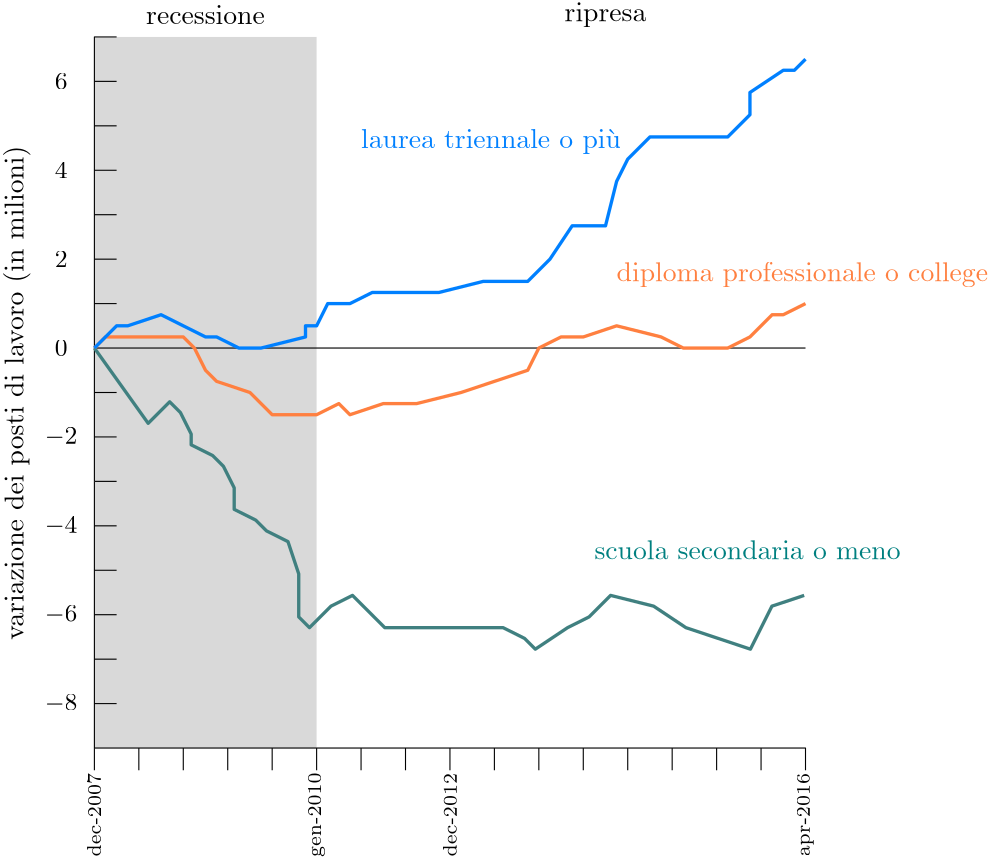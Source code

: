 <?xml version="1.0"?>
<!DOCTYPE ipe SYSTEM "ipe.dtd">
<ipe version="70218" creator="Ipe 7.2.28">
<info created="D:20241021160923" modified="D:20241021161716"/>
<ipestyle name="basic">
<symbol name="arrow/arc(spx)">
<path stroke="sym-stroke" fill="sym-stroke" pen="sym-pen">
0 0 m
-1 0.333 l
-1 -0.333 l
h
</path>
</symbol>
<symbol name="arrow/farc(spx)">
<path stroke="sym-stroke" fill="white" pen="sym-pen">
0 0 m
-1 0.333 l
-1 -0.333 l
h
</path>
</symbol>
<symbol name="arrow/ptarc(spx)">
<path stroke="sym-stroke" fill="sym-stroke" pen="sym-pen">
0 0 m
-1 0.333 l
-0.8 0 l
-1 -0.333 l
h
</path>
</symbol>
<symbol name="arrow/fptarc(spx)">
<path stroke="sym-stroke" fill="white" pen="sym-pen">
0 0 m
-1 0.333 l
-0.8 0 l
-1 -0.333 l
h
</path>
</symbol>
<symbol name="mark/circle(sx)" transformations="translations">
<path fill="sym-stroke">
0.6 0 0 0.6 0 0 e
0.4 0 0 0.4 0 0 e
</path>
</symbol>
<symbol name="mark/disk(sx)" transformations="translations">
<path fill="sym-stroke">
0.6 0 0 0.6 0 0 e
</path>
</symbol>
<symbol name="mark/fdisk(sfx)" transformations="translations">
<group>
<path fill="sym-fill">
0.5 0 0 0.5 0 0 e
</path>
<path fill="sym-stroke" fillrule="eofill">
0.6 0 0 0.6 0 0 e
0.4 0 0 0.4 0 0 e
</path>
</group>
</symbol>
<symbol name="mark/box(sx)" transformations="translations">
<path fill="sym-stroke" fillrule="eofill">
-0.6 -0.6 m
0.6 -0.6 l
0.6 0.6 l
-0.6 0.6 l
h
-0.4 -0.4 m
0.4 -0.4 l
0.4 0.4 l
-0.4 0.4 l
h
</path>
</symbol>
<symbol name="mark/square(sx)" transformations="translations">
<path fill="sym-stroke">
-0.6 -0.6 m
0.6 -0.6 l
0.6 0.6 l
-0.6 0.6 l
h
</path>
</symbol>
<symbol name="mark/fsquare(sfx)" transformations="translations">
<group>
<path fill="sym-fill">
-0.5 -0.5 m
0.5 -0.5 l
0.5 0.5 l
-0.5 0.5 l
h
</path>
<path fill="sym-stroke" fillrule="eofill">
-0.6 -0.6 m
0.6 -0.6 l
0.6 0.6 l
-0.6 0.6 l
h
-0.4 -0.4 m
0.4 -0.4 l
0.4 0.4 l
-0.4 0.4 l
h
</path>
</group>
</symbol>
<symbol name="mark/cross(sx)" transformations="translations">
<group>
<path fill="sym-stroke">
-0.43 -0.57 m
0.57 0.43 l
0.43 0.57 l
-0.57 -0.43 l
h
</path>
<path fill="sym-stroke">
-0.43 0.57 m
0.57 -0.43 l
0.43 -0.57 l
-0.57 0.43 l
h
</path>
</group>
</symbol>
<symbol name="arrow/fnormal(spx)">
<path stroke="sym-stroke" fill="white" pen="sym-pen">
0 0 m
-1 0.333 l
-1 -0.333 l
h
</path>
</symbol>
<symbol name="arrow/pointed(spx)">
<path stroke="sym-stroke" fill="sym-stroke" pen="sym-pen">
0 0 m
-1 0.333 l
-0.8 0 l
-1 -0.333 l
h
</path>
</symbol>
<symbol name="arrow/fpointed(spx)">
<path stroke="sym-stroke" fill="white" pen="sym-pen">
0 0 m
-1 0.333 l
-0.8 0 l
-1 -0.333 l
h
</path>
</symbol>
<symbol name="arrow/linear(spx)">
<path stroke="sym-stroke" pen="sym-pen">
-1 0.333 m
0 0 l
-1 -0.333 l
</path>
</symbol>
<symbol name="arrow/fdouble(spx)">
<path stroke="sym-stroke" fill="white" pen="sym-pen">
0 0 m
-1 0.333 l
-1 -0.333 l
h
-1 0 m
-2 0.333 l
-2 -0.333 l
h
</path>
</symbol>
<symbol name="arrow/double(spx)">
<path stroke="sym-stroke" fill="sym-stroke" pen="sym-pen">
0 0 m
-1 0.333 l
-1 -0.333 l
h
-1 0 m
-2 0.333 l
-2 -0.333 l
h
</path>
</symbol>
<symbol name="arrow/mid-normal(spx)">
<path stroke="sym-stroke" fill="sym-stroke" pen="sym-pen">
0.5 0 m
-0.5 0.333 l
-0.5 -0.333 l
h
</path>
</symbol>
<symbol name="arrow/mid-fnormal(spx)">
<path stroke="sym-stroke" fill="white" pen="sym-pen">
0.5 0 m
-0.5 0.333 l
-0.5 -0.333 l
h
</path>
</symbol>
<symbol name="arrow/mid-pointed(spx)">
<path stroke="sym-stroke" fill="sym-stroke" pen="sym-pen">
0.5 0 m
-0.5 0.333 l
-0.3 0 l
-0.5 -0.333 l
h
</path>
</symbol>
<symbol name="arrow/mid-fpointed(spx)">
<path stroke="sym-stroke" fill="white" pen="sym-pen">
0.5 0 m
-0.5 0.333 l
-0.3 0 l
-0.5 -0.333 l
h
</path>
</symbol>
<symbol name="arrow/mid-double(spx)">
<path stroke="sym-stroke" fill="sym-stroke" pen="sym-pen">
1 0 m
0 0.333 l
0 -0.333 l
h
0 0 m
-1 0.333 l
-1 -0.333 l
h
</path>
</symbol>
<symbol name="arrow/mid-fdouble(spx)">
<path stroke="sym-stroke" fill="white" pen="sym-pen">
1 0 m
0 0.333 l
0 -0.333 l
h
0 0 m
-1 0.333 l
-1 -0.333 l
h
</path>
</symbol>
<anglesize name="22.5 deg" value="22.5"/>
<anglesize name="30 deg" value="30"/>
<anglesize name="45 deg" value="45"/>
<anglesize name="60 deg" value="60"/>
<anglesize name="90 deg" value="90"/>
<arrowsize name="large" value="10"/>
<arrowsize name="small" value="5"/>
<arrowsize name="tiny" value="3"/>
<color name="blue" value="0 0 1"/>
<color name="brown" value="0.647 0.165 0.165"/>
<color name="darkblue" value="0 0 0.545"/>
<color name="darkcyan" value="0 0.545 0.545"/>
<color name="darkgray" value="0.663"/>
<color name="darkgreen" value="0 0.392 0"/>
<color name="darkmagenta" value="0.545 0 0.545"/>
<color name="darkorange" value="1 0.549 0"/>
<color name="darkred" value="0.545 0 0"/>
<color name="gold" value="1 0.843 0"/>
<color name="gray" value="0.745"/>
<color name="green" value="0 1 0"/>
<color name="lightblue" value="0.678 0.847 0.902"/>
<color name="lightcyan" value="0.878 1 1"/>
<color name="lightgray" value="0.827"/>
<color name="lightgreen" value="0.565 0.933 0.565"/>
<color name="lightyellow" value="1 1 0.878"/>
<color name="navy" value="0 0 0.502"/>
<color name="orange" value="1 0.647 0"/>
<color name="pink" value="1 0.753 0.796"/>
<color name="purple" value="0.627 0.125 0.941"/>
<color name="red" value="1 0 0"/>
<color name="seagreen" value="0.18 0.545 0.341"/>
<color name="turquoise" value="0.251 0.878 0.816"/>
<color name="violet" value="0.933 0.51 0.933"/>
<color name="yellow" value="1 1 0"/>
<dashstyle name="dash dot dotted" value="[4 2 1 2 1 2] 0"/>
<dashstyle name="dash dotted" value="[4 2 1 2] 0"/>
<dashstyle name="dashed" value="[4] 0"/>
<dashstyle name="dotted" value="[1 3] 0"/>
<gridsize name="10 pts (~3.5 mm)" value="10"/>
<gridsize name="14 pts (~5 mm)" value="14"/>
<gridsize name="16 pts (~6 mm)" value="16"/>
<gridsize name="20 pts (~7 mm)" value="20"/>
<gridsize name="28 pts (~10 mm)" value="28"/>
<gridsize name="32 pts (~12 mm)" value="32"/>
<gridsize name="4 pts" value="4"/>
<gridsize name="56 pts (~20 mm)" value="56"/>
<gridsize name="8 pts (~3 mm)" value="8"/>
<opacity name="10%" value="0.1"/>
<opacity name="30%" value="0.3"/>
<opacity name="50%" value="0.5"/>
<opacity name="75%" value="0.75"/>
<pen name="fat" value="1.2"/>
<pen name="heavier" value="0.8"/>
<pen name="ultrafat" value="2"/>
<symbolsize name="large" value="5"/>
<symbolsize name="small" value="2"/>
<symbolsize name="tiny" value="1.1"/>
<textsize name="Huge" value="\Huge"/>
<textsize name="LARGE" value="\LARGE"/>
<textsize name="Large" value="\Large"/>
<textsize name="footnote" value="\footnotesize"/>
<textsize name="huge" value="\huge"/>
<textsize name="large" value="\large"/>
<textsize name="script" value="\scriptsize"/>
<textsize name="small" value="\small"/>
<textsize name="tiny" value="\tiny"/>
<textstyle name="center" begin="\begin{center}" end="\end{center}"/>
<textstyle name="item" begin="\begin{itemize}\item{}" end="\end{itemize}"/>
<textstyle name="itemize" begin="\begin{itemize}" end="\end{itemize}"/>
<tiling name="falling" angle="-60" step="4" width="1"/>
<tiling name="rising" angle="30" step="4" width="1"/>
</ipestyle>
<page>
<layer name="alpha"/>
<view layers="alpha" active="alpha"/>
<path layer="alpha" matrix="1 0 0 1 96 0" stroke="black">
128 528 m
128 520 l
</path>
<path matrix="1 0 0 1 112 0" stroke="black">
128 528 m
128 520 l
</path>
<path matrix="1 0 0 1 128 0" stroke="black">
128 528 m
128 520 l
</path>
<path matrix="1 0 0 1 144 0" stroke="black">
128 528 m
128 520 l
</path>
<path matrix="1 0 0 1 160 0" stroke="black">
128 528 m
128 520 l
</path>
<path matrix="1 0 0 1 176 0" stroke="black">
128 528 m
128 520 l
</path>
<path matrix="1 0 0 1 192 0" stroke="black">
128 528 m
128 520 l
</path>
<path matrix="1 0 0 1 208 0" stroke="black">
128 528 m
128 520 l
</path>
<path matrix="1 0 0 1 224 0" stroke="black">
128 528 m
128 520 l
</path>
<path matrix="1 0 0 1 240 0" stroke="black">
128 528 m
128 520 l
</path>
<text matrix="0 1 -1 0 716 272" pos="232 588" stroke="black" type="label" width="30.054" height="4.843" depth="0" halign="center" valign="center" size="script">dec-2007</text>
<text matrix="0 1 -1 0 972 272" pos="232 588" stroke="black" type="label" width="30.054" height="4.5" depth="1.35" halign="center" valign="center" size="script">apr-2016</text>
<text matrix="0 1 -1 0 844 272" pos="232 588" stroke="black" type="label" width="30.054" height="4.843" depth="0" halign="center" valign="center" size="script">dec-2012</text>
<text matrix="0 1 -1 0 796 272" pos="232 588" stroke="black" type="label" width="30.483" height="4.5" depth="1.35" halign="center" valign="center" size="script">gen-2010</text>
<text transformations="translations" pos="116 544" stroke="black" type="label" width="11.775" height="5.779" depth="0.83" halign="center" valign="center" size="small" style="math">-8</text>
<text matrix="1 0 0 1 0 32" transformations="translations" pos="116 544" stroke="black" type="label" width="11.775" height="5.779" depth="0.83" halign="center" valign="center" size="small" style="math">-6</text>
<text matrix="1 0 0 1 0 64" transformations="translations" pos="116 544" stroke="black" type="label" width="11.775" height="5.779" depth="0.83" halign="center" valign="center" size="small" style="math">-4</text>
<text matrix="1 0 0 1 0 96" transformations="translations" pos="116 544" stroke="black" type="label" width="11.775" height="5.779" depth="0.83" halign="center" valign="center" size="small" style="math">-2</text>
<text matrix="1 0 0 1 0 128" transformations="translations" pos="116 544" stroke="black" type="label" width="4.608" height="5.778" depth="0" halign="center" valign="center" size="small" style="math">0</text>
<text matrix="1 0 0 1 0 160" transformations="translations" pos="116 544" stroke="black" type="label" width="4.608" height="5.778" depth="0" halign="center" valign="center" size="small" style="math">2</text>
<text matrix="1 0 0 1 0 192" transformations="translations" pos="116 544" stroke="black" type="label" width="4.608" height="5.778" depth="0" halign="center" valign="center" size="small" style="math">4</text>
<text matrix="1 0 0 1 0 224" transformations="translations" pos="116 544" stroke="black" type="label" width="4.608" height="5.778" depth="0" halign="center" valign="center" size="small" style="math">6</text>
<path fill="0.502" opacity="30%" stroke-opacity="opaque">
128 784 m
128 528 l
208 528 l
208 784 l
h
</path>
<path matrix="1 0 0 1 -112 0" stroke="black">
248 784 m
240 784 l
240 704 l
240 624 l
</path>
<path matrix="1 0 0 1 -112 0" stroke="black">
240 624 m
240 528 l
</path>
<path stroke="black">
128 528 m
128 520 l
</path>
<path matrix="1 0 0 1 16 0" stroke="black">
128 528 m
128 520 l
</path>
<path matrix="1 0 0 1 32 0" stroke="black">
128 528 m
128 520 l
</path>
<path matrix="1 0 0 1 48 0" stroke="black">
128 528 m
128 520 l
</path>
<path matrix="1 0 0 1 64 0" stroke="black">
128 528 m
128 520 l
</path>
<path matrix="1 0 0 1 80 0" stroke="black">
128 528 m
128 520 l
</path>
<path stroke="black">
128 768 m
136 768 l
</path>
<path stroke="black">
128 752 m
136 752 l
</path>
<path matrix="1 0 0 1 0 -32" stroke="black">
128 768 m
136 768 l
</path>
<path matrix="1 0 0 1 0 -32" stroke="black">
128 752 m
136 752 l
</path>
<path matrix="1 0 0 1 0 -64" stroke="black">
128 768 m
136 768 l
</path>
<path matrix="1 0 0 1 0 -64" stroke="black">
128 752 m
136 752 l
</path>
<path matrix="1 0 0 1 0 -96" stroke="black">
128 752 m
136 752 l
</path>
<path matrix="1 0 0 1 0 -128" stroke="black">
128 768 m
136 768 l
</path>
<path matrix="1 0 0 1 0 -128" stroke="black">
128 752 m
136 752 l
</path>
<path matrix="1 0 0 1 0 -160" stroke="black">
128 768 m
136 768 l
</path>
<path matrix="1 0 0 1 0 -160" stroke="black">
128 752 m
136 752 l
</path>
<path matrix="1 0 0 1 0 -192" stroke="black">
128 768 m
136 768 l
</path>
<path matrix="1 0 0 1 0 -192" stroke="black">
128 752 m
136 752 l
</path>
<path matrix="1 0 0 1 0 -208" stroke="black">
128 752 m
136 752 l
</path>
<path stroke="black">
128 528 m
192 528 l
256 528 l
324 528 l
384 528 l
384 520 l
</path>
<text matrix="1 0 0 1 52 248" transformations="translations" pos="116 544" stroke="black" type="label" width="42.756" height="6.654" depth="0" halign="center" valign="center">recessione</text>
<text matrix="1 0 0 1 196 248" transformations="translations" pos="116 544" stroke="black" type="label" width="29.445" height="6.661" depth="1.93" halign="center" valign="center">ripresa</text>
<path stroke="black" opacity="30%" stroke-opacity="opaque">
128 672 m
384 672 l
</path>
<path matrix="0.967893 0 0 0.967893 4.10974 21.5761" stroke="0.251 0.502 0.502" pen="fat" opacity="30%" stroke-opacity="opaque">
128 672 m
148 644 l
156 652 l
160 648 l
164 640 l
164 636 l
172 632 l
176 628 l
180 620 l
180 612 l
188 608 l
192 604 l
200 600 l
200 600 l
204 588 l
204 580 l
204 572 l
208 568 l
216 576 l
224 580 l
228 576 l
236 568 l
240 568 l
256 568 l
268 568 l
280 568 l
288 564 l
292 560 l
304 568 l
312 572 l
320 580 l
336 576 l
348 568 l
360 564 l
372 560 l
380 576 l
392 580 l
392 580 l
</path>
<path stroke="1 0.502 0.251" pen="fat" opacity="30%" stroke-opacity="opaque">
128 672 m
132 676 l
136 676 l
144 676 l
160 676 l
164 672 l
168 664 l
172 660 l
184 656 l
192 648 l
200 648 l
204 648 l
208 648 l
208 648 l
216 652 l
220 648 l
232 652 l
244 652 l
260 656 l
272 660 l
284 664 l
288 672 l
296 676 l
304 676 l
316 680 l
332 676 l
340 672 l
356 672 l
364 676 l
372 684 l
376 684 l
384 688 l
384 688 l
</path>
<path stroke="0 0.502 1" pen="fat" opacity="30%" stroke-opacity="opaque">
128 672 m
136 680 l
140 680 l
152 684 l
160 680 l
168 676 l
172 676 l
180 672 l
188 672 l
204 676 l
204 680 l
208 680 l
212 688 l
220 688 l
228 692 l
236 692 l
252 692 l
268 696 l
284 696 l
292 704 l
300 716 l
312 716 l
316 732 l
320 740 l
328 748 l
340 748 l
356 748 l
364 756 l
364 764 l
376 772 l
380 772 l
384 776 l
</path>
<text matrix="1 0 0 1 -28 16" transformations="translations" pos="252 728" stroke="0 0.502 1" type="label" width="93.594" height="6.926" depth="1.93" valign="baseline">laurea triennale o più</text>
<text matrix="1 0 0 1 64 -32" transformations="translations" pos="252 728" stroke="1 0.502 0.251" type="label" width="133.804" height="6.926" depth="1.93" valign="baseline">diploma professionale o college</text>
<text matrix="1 0 0 1 56 -132" transformations="translations" pos="252 728" stroke="0 0.502 0.502" type="label" width="110.281" height="6.918" depth="0" valign="baseline">scuola secondaria o meno</text>
<text matrix="0 1 -1 0 688 424" pos="232 588" stroke="black" type="label" width="178.055" height="7.473" depth="2.49" halign="center" valign="center">variazione dei posti di lavoro (in milioni)</text>
</page>
</ipe>

